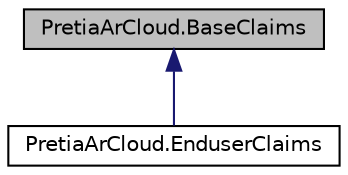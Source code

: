 digraph "PretiaArCloud.BaseClaims"
{
 // LATEX_PDF_SIZE
  edge [fontname="Helvetica",fontsize="10",labelfontname="Helvetica",labelfontsize="10"];
  node [fontname="Helvetica",fontsize="10",shape=record];
  Node1 [label="PretiaArCloud.BaseClaims",height=0.2,width=0.4,color="black", fillcolor="grey75", style="filled", fontcolor="black",tooltip=" "];
  Node1 -> Node2 [dir="back",color="midnightblue",fontsize="10",style="solid",fontname="Helvetica"];
  Node2 [label="PretiaArCloud.EnduserClaims",height=0.2,width=0.4,color="black", fillcolor="white", style="filled",URL="$classPretiaArCloud_1_1EnduserClaims.html",tooltip=" "];
}
